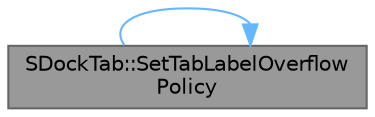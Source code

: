 digraph "SDockTab::SetTabLabelOverflowPolicy"
{
 // INTERACTIVE_SVG=YES
 // LATEX_PDF_SIZE
  bgcolor="transparent";
  edge [fontname=Helvetica,fontsize=10,labelfontname=Helvetica,labelfontsize=10];
  node [fontname=Helvetica,fontsize=10,shape=box,height=0.2,width=0.4];
  rankdir="LR";
  Node1 [id="Node000001",label="SDockTab::SetTabLabelOverflow\lPolicy",height=0.2,width=0.4,color="gray40", fillcolor="grey60", style="filled", fontcolor="black",tooltip="Set the Label overflow policy."];
  Node1 -> Node1 [id="edge1_Node000001_Node000001",color="steelblue1",style="solid",tooltip=" "];
}
